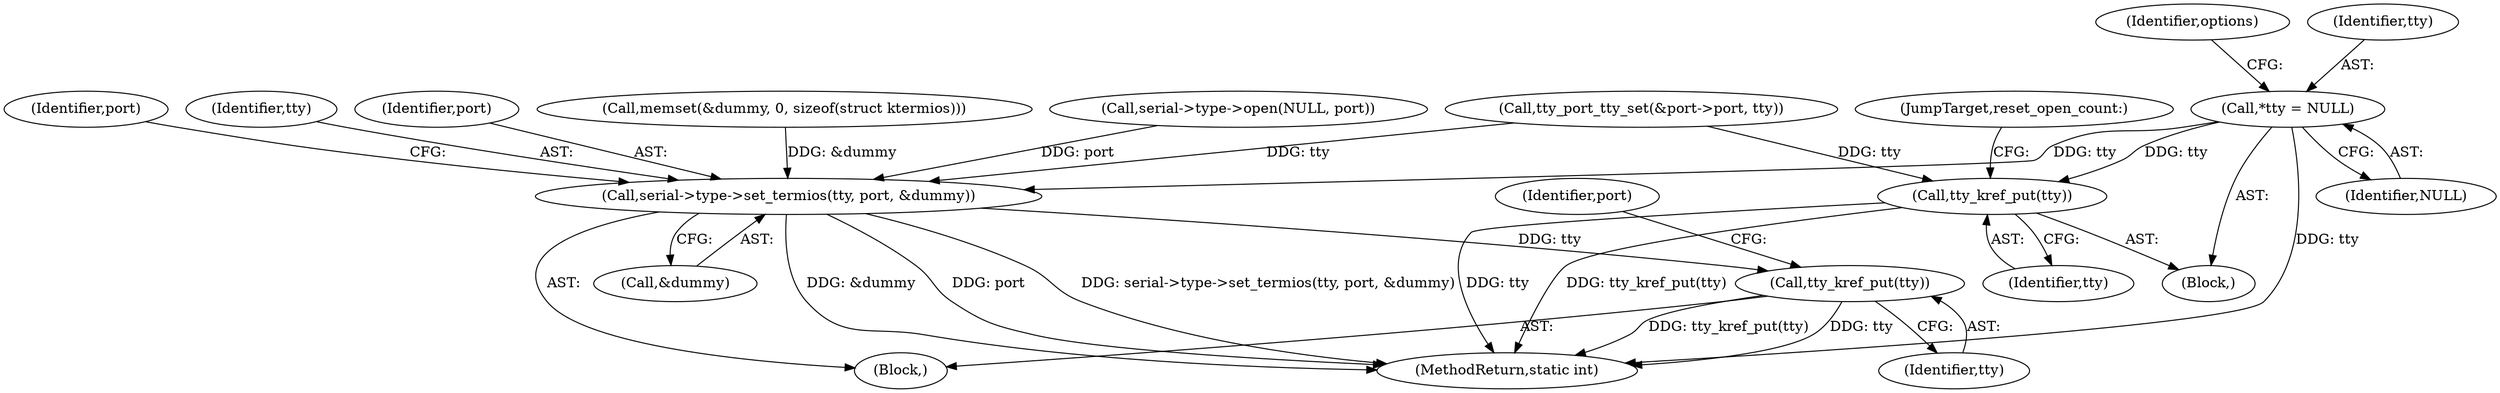 digraph "0_linux_299d7572e46f98534033a9e65973f13ad1ce9047@pointer" {
"1000145" [label="(Call,*tty = NULL)"];
"1000424" [label="(Call,serial->type->set_termios(tty, port, &dummy))"];
"1000435" [label="(Call,tty_kref_put(tty))"];
"1000470" [label="(Call,tty_kref_put(tty))"];
"1000440" [label="(Identifier,port)"];
"1000499" [label="(MethodReturn,static int)"];
"1000150" [label="(Identifier,options)"];
"1000436" [label="(Identifier,tty)"];
"1000435" [label="(Call,tty_kref_put(tty))"];
"1000424" [label="(Call,serial->type->set_termios(tty, port, &dummy))"];
"1000110" [label="(Block,)"];
"1000145" [label="(Call,*tty = NULL)"];
"1000418" [label="(Call,memset(&dummy, 0, sizeof(struct ktermios)))"];
"1000472" [label="(JumpTarget,reset_open_count:)"];
"1000376" [label="(Call,tty_port_tty_set(&port->port, tty))"];
"1000384" [label="(Call,serial->type->open(NULL, port))"];
"1000146" [label="(Identifier,tty)"];
"1000432" [label="(Identifier,port)"];
"1000425" [label="(Identifier,tty)"];
"1000470" [label="(Call,tty_kref_put(tty))"];
"1000427" [label="(Call,&dummy)"];
"1000147" [label="(Identifier,NULL)"];
"1000426" [label="(Identifier,port)"];
"1000471" [label="(Identifier,tty)"];
"1000403" [label="(Block,)"];
"1000145" -> "1000110"  [label="AST: "];
"1000145" -> "1000147"  [label="CFG: "];
"1000146" -> "1000145"  [label="AST: "];
"1000147" -> "1000145"  [label="AST: "];
"1000150" -> "1000145"  [label="CFG: "];
"1000145" -> "1000499"  [label="DDG: tty"];
"1000145" -> "1000424"  [label="DDG: tty"];
"1000145" -> "1000470"  [label="DDG: tty"];
"1000424" -> "1000403"  [label="AST: "];
"1000424" -> "1000427"  [label="CFG: "];
"1000425" -> "1000424"  [label="AST: "];
"1000426" -> "1000424"  [label="AST: "];
"1000427" -> "1000424"  [label="AST: "];
"1000432" -> "1000424"  [label="CFG: "];
"1000424" -> "1000499"  [label="DDG: &dummy"];
"1000424" -> "1000499"  [label="DDG: port"];
"1000424" -> "1000499"  [label="DDG: serial->type->set_termios(tty, port, &dummy)"];
"1000376" -> "1000424"  [label="DDG: tty"];
"1000384" -> "1000424"  [label="DDG: port"];
"1000418" -> "1000424"  [label="DDG: &dummy"];
"1000424" -> "1000435"  [label="DDG: tty"];
"1000435" -> "1000403"  [label="AST: "];
"1000435" -> "1000436"  [label="CFG: "];
"1000436" -> "1000435"  [label="AST: "];
"1000440" -> "1000435"  [label="CFG: "];
"1000435" -> "1000499"  [label="DDG: tty"];
"1000435" -> "1000499"  [label="DDG: tty_kref_put(tty)"];
"1000470" -> "1000110"  [label="AST: "];
"1000470" -> "1000471"  [label="CFG: "];
"1000471" -> "1000470"  [label="AST: "];
"1000472" -> "1000470"  [label="CFG: "];
"1000470" -> "1000499"  [label="DDG: tty"];
"1000470" -> "1000499"  [label="DDG: tty_kref_put(tty)"];
"1000376" -> "1000470"  [label="DDG: tty"];
}
